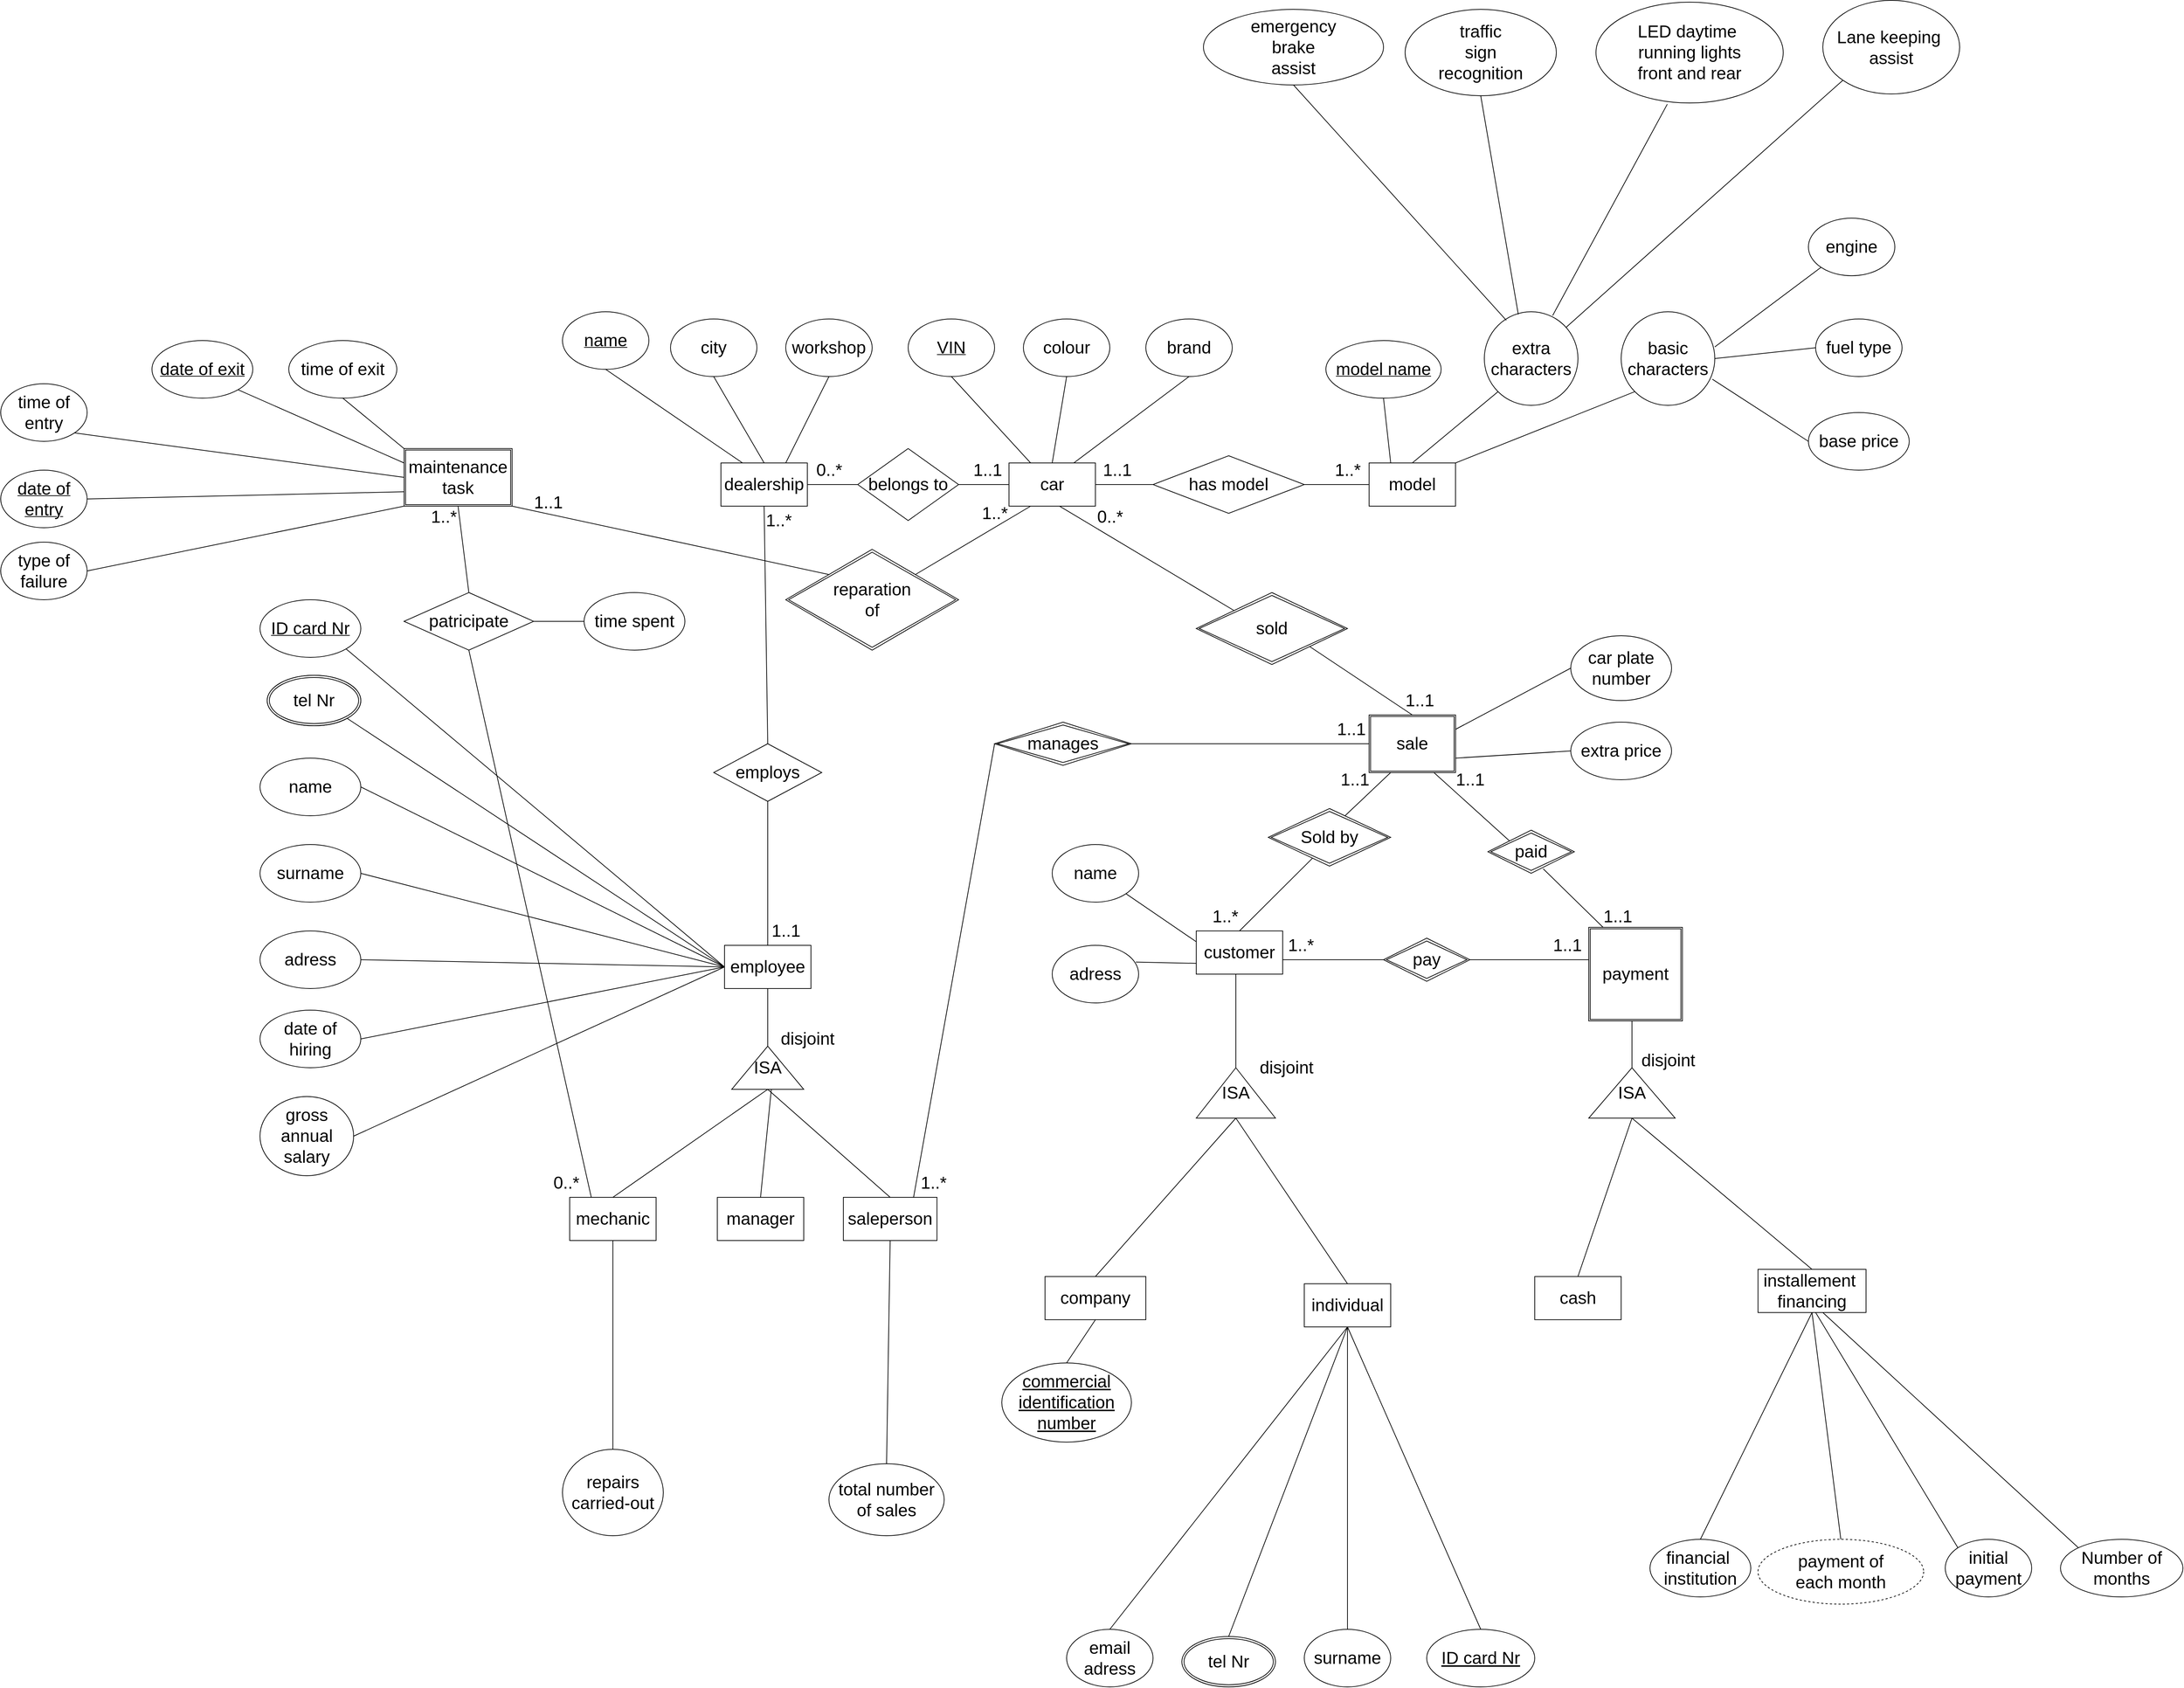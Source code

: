 <mxfile version="14.6.13" type="device"><diagram id="pi9X847f1GSz5aUHbJ4T" name="Page-1"><mxGraphModel dx="3986" dy="2126" grid="1" gridSize="10" guides="1" tooltips="1" connect="1" arrows="1" fold="1" page="1" pageScale="1" pageWidth="1920" pageHeight="1200" math="0" shadow="0"><root><mxCell id="0"/><mxCell id="1" parent="0"/><mxCell id="dZOO3SK9-9zFLUvMjxZ7-2" value="&lt;font style=&quot;font-size: 24px&quot;&gt;company&lt;/font&gt;" style="rounded=0;whiteSpace=wrap;html=1;" parent="1" vertex="1"><mxGeometry x="1050" y="1370" width="140" height="60" as="geometry"/></mxCell><mxCell id="dZOO3SK9-9zFLUvMjxZ7-4" value="&lt;font style=&quot;font-size: 24px&quot;&gt;customer&lt;/font&gt;" style="rounded=0;whiteSpace=wrap;html=1;" parent="1" vertex="1"><mxGeometry x="1260" y="890" width="120" height="60" as="geometry"/></mxCell><mxCell id="dZOO3SK9-9zFLUvMjxZ7-5" value="&lt;font style=&quot;font-size: 24px&quot;&gt;model&lt;/font&gt;" style="rounded=0;whiteSpace=wrap;html=1;" parent="1" vertex="1"><mxGeometry x="1500" y="240" width="120" height="60" as="geometry"/></mxCell><mxCell id="dZOO3SK9-9zFLUvMjxZ7-6" value="&lt;font style=&quot;font-size: 24px&quot;&gt;car&lt;/font&gt;" style="rounded=0;whiteSpace=wrap;html=1;" parent="1" vertex="1"><mxGeometry x="1000" y="240" width="120" height="60" as="geometry"/></mxCell><mxCell id="dZOO3SK9-9zFLUvMjxZ7-7" value="&lt;font style=&quot;font-size: 24px&quot;&gt;dealership&lt;br&gt;&lt;/font&gt;" style="rounded=0;whiteSpace=wrap;html=1;" parent="1" vertex="1"><mxGeometry x="600" y="240" width="120" height="60" as="geometry"/></mxCell><mxCell id="dZOO3SK9-9zFLUvMjxZ7-9" value="&lt;font style=&quot;font-size: 24px&quot;&gt;sale&lt;/font&gt;" style="shape=ext;double=1;rounded=0;whiteSpace=wrap;html=1;" parent="1" vertex="1"><mxGeometry x="1500" y="590" width="120" height="80" as="geometry"/></mxCell><mxCell id="dZOO3SK9-9zFLUvMjxZ7-11" value="employee" style="rounded=0;whiteSpace=wrap;html=1;fontSize=24;" parent="1" vertex="1"><mxGeometry x="605" y="910" width="120" height="60" as="geometry"/></mxCell><mxCell id="dZOO3SK9-9zFLUvMjxZ7-12" value="&lt;font style=&quot;font-size: 24px&quot;&gt;installement&amp;nbsp;&lt;br&gt;financing&lt;/font&gt;" style="rounded=0;whiteSpace=wrap;html=1;" parent="1" vertex="1"><mxGeometry x="2040" y="1360" width="150" height="60" as="geometry"/></mxCell><mxCell id="dZOO3SK9-9zFLUvMjxZ7-13" value="&lt;font style=&quot;font-size: 24px&quot;&gt;cash&lt;/font&gt;" style="rounded=0;whiteSpace=wrap;html=1;" parent="1" vertex="1"><mxGeometry x="1730" y="1370" width="120" height="60" as="geometry"/></mxCell><mxCell id="dZOO3SK9-9zFLUvMjxZ7-14" value="&lt;font style=&quot;font-size: 24px&quot;&gt;individual&lt;/font&gt;" style="rounded=0;whiteSpace=wrap;html=1;" parent="1" vertex="1"><mxGeometry x="1410" y="1380" width="120" height="60" as="geometry"/></mxCell><mxCell id="dZOO3SK9-9zFLUvMjxZ7-16" value="&lt;font style=&quot;font-size: 24px&quot;&gt;saleperson&lt;/font&gt;" style="rounded=0;whiteSpace=wrap;html=1;" parent="1" vertex="1"><mxGeometry x="770" y="1260" width="130" height="60" as="geometry"/></mxCell><mxCell id="dZOO3SK9-9zFLUvMjxZ7-17" value="&lt;font style=&quot;font-size: 24px&quot;&gt;manager&lt;/font&gt;" style="rounded=0;whiteSpace=wrap;html=1;" parent="1" vertex="1"><mxGeometry x="595" y="1260" width="120" height="60" as="geometry"/></mxCell><mxCell id="dZOO3SK9-9zFLUvMjxZ7-18" value="&lt;font style=&quot;font-size: 24px&quot;&gt;mechanic&lt;/font&gt;" style="rounded=0;whiteSpace=wrap;html=1;" parent="1" vertex="1"><mxGeometry x="390" y="1260" width="120" height="60" as="geometry"/></mxCell><mxCell id="dZOO3SK9-9zFLUvMjxZ7-20" value="&lt;font style=&quot;font-size: 24px&quot;&gt;has model&lt;/font&gt;" style="rhombus;whiteSpace=wrap;html=1;" parent="1" vertex="1"><mxGeometry x="1200" y="230" width="210" height="80" as="geometry"/></mxCell><mxCell id="dZOO3SK9-9zFLUvMjxZ7-21" value="&lt;font style=&quot;font-size: 24px&quot;&gt;employs&lt;/font&gt;" style="rhombus;whiteSpace=wrap;html=1;" parent="1" vertex="1"><mxGeometry x="590" y="630" width="150" height="80" as="geometry"/></mxCell><mxCell id="dZOO3SK9-9zFLUvMjxZ7-25" value="&lt;font style=&quot;font-size: 24px&quot;&gt;belongs to&lt;/font&gt;" style="rhombus;whiteSpace=wrap;html=1;" parent="1" vertex="1"><mxGeometry x="790" y="220" width="140" height="100" as="geometry"/></mxCell><mxCell id="dZOO3SK9-9zFLUvMjxZ7-31" value="&lt;font style=&quot;font-size: 24px&quot;&gt;patricipate&lt;/font&gt;" style="rhombus;whiteSpace=wrap;html=1;" parent="1" vertex="1"><mxGeometry x="160" y="420" width="180" height="80" as="geometry"/></mxCell><mxCell id="dZOO3SK9-9zFLUvMjxZ7-32" value="&lt;font style=&quot;font-size: 24px&quot;&gt;ISA&lt;/font&gt;" style="triangle;whiteSpace=wrap;html=1;direction=north;" parent="1" vertex="1"><mxGeometry x="615" y="1050" width="100" height="60" as="geometry"/></mxCell><mxCell id="dZOO3SK9-9zFLUvMjxZ7-37" value="&lt;font style=&quot;font-size: 24px&quot;&gt;ISA&lt;/font&gt;" style="triangle;whiteSpace=wrap;html=1;direction=north;" parent="1" vertex="1"><mxGeometry x="1805" y="1080" width="120" height="70" as="geometry"/></mxCell><mxCell id="dZOO3SK9-9zFLUvMjxZ7-38" value="&lt;font style=&quot;font-size: 24px&quot;&gt;ISA&lt;/font&gt;" style="triangle;whiteSpace=wrap;html=1;direction=north;" parent="1" vertex="1"><mxGeometry x="1260" y="1080" width="110" height="70" as="geometry"/></mxCell><mxCell id="dZOO3SK9-9zFLUvMjxZ7-42" value="&lt;font style=&quot;font-size: 24px&quot;&gt;gross annual salary&lt;/font&gt;" style="ellipse;whiteSpace=wrap;html=1;" parent="1" vertex="1"><mxGeometry x="-40" y="1120" width="130" height="110" as="geometry"/></mxCell><mxCell id="dZOO3SK9-9zFLUvMjxZ7-43" value="&lt;font style=&quot;font-size: 24px&quot;&gt;date of hiring&lt;/font&gt;" style="ellipse;whiteSpace=wrap;html=1;" parent="1" vertex="1"><mxGeometry x="-40" y="1000" width="140" height="80" as="geometry"/></mxCell><mxCell id="dZOO3SK9-9zFLUvMjxZ7-44" value="&lt;font style=&quot;font-size: 24px&quot;&gt;adress&lt;/font&gt;" style="ellipse;whiteSpace=wrap;html=1;" parent="1" vertex="1"><mxGeometry x="-40" y="890" width="140" height="80" as="geometry"/></mxCell><mxCell id="dZOO3SK9-9zFLUvMjxZ7-45" value="&lt;font style=&quot;font-size: 24px&quot;&gt;surname&lt;/font&gt;" style="ellipse;whiteSpace=wrap;html=1;" parent="1" vertex="1"><mxGeometry x="-40" y="770" width="140" height="80" as="geometry"/></mxCell><mxCell id="dZOO3SK9-9zFLUvMjxZ7-46" value="&lt;font style=&quot;font-size: 24px&quot;&gt;name&lt;/font&gt;" style="ellipse;whiteSpace=wrap;html=1;" parent="1" vertex="1"><mxGeometry x="-40" y="650" width="140" height="80" as="geometry"/></mxCell><mxCell id="dZOO3SK9-9zFLUvMjxZ7-47" value="&lt;font style=&quot;font-size: 24px&quot;&gt;time of exit&lt;/font&gt;" style="ellipse;whiteSpace=wrap;html=1;" parent="1" vertex="1"><mxGeometry y="70" width="150" height="80" as="geometry"/></mxCell><mxCell id="dZOO3SK9-9zFLUvMjxZ7-48" value="&lt;u&gt;&lt;font style=&quot;font-size: 24px&quot;&gt;date of exit&lt;/font&gt;&lt;/u&gt;" style="ellipse;whiteSpace=wrap;html=1;" parent="1" vertex="1"><mxGeometry x="-190" y="70" width="140" height="80" as="geometry"/></mxCell><mxCell id="dZOO3SK9-9zFLUvMjxZ7-49" value="&lt;font style=&quot;font-size: 24px&quot;&gt;time of entry&lt;/font&gt;" style="ellipse;whiteSpace=wrap;html=1;" parent="1" vertex="1"><mxGeometry x="-400" y="130" width="120" height="80" as="geometry"/></mxCell><mxCell id="dZOO3SK9-9zFLUvMjxZ7-50" value="&lt;u&gt;&lt;font style=&quot;font-size: 24px&quot;&gt;date of entry&lt;/font&gt;&lt;/u&gt;" style="ellipse;whiteSpace=wrap;html=1;" parent="1" vertex="1"><mxGeometry x="-400" y="250" width="120" height="80" as="geometry"/></mxCell><mxCell id="dZOO3SK9-9zFLUvMjxZ7-51" value="&lt;font style=&quot;font-size: 24px&quot;&gt;type of failure&lt;/font&gt;" style="ellipse;whiteSpace=wrap;html=1;" parent="1" vertex="1"><mxGeometry x="-400" y="350" width="120" height="80" as="geometry"/></mxCell><mxCell id="dZOO3SK9-9zFLUvMjxZ7-53" value="&lt;u&gt;&lt;font style=&quot;font-size: 24px&quot;&gt;ID card Nr&lt;/font&gt;&lt;/u&gt;" style="ellipse;whiteSpace=wrap;html=1;" parent="1" vertex="1"><mxGeometry x="-40" y="430" width="140" height="80" as="geometry"/></mxCell><mxCell id="dZOO3SK9-9zFLUvMjxZ7-54" value="&lt;font style=&quot;font-size: 24px&quot;&gt;repairs &lt;br&gt;carried-out&lt;/font&gt;" style="ellipse;whiteSpace=wrap;html=1;" parent="1" vertex="1"><mxGeometry x="380" y="1610" width="140" height="120" as="geometry"/></mxCell><mxCell id="dZOO3SK9-9zFLUvMjxZ7-55" value="&lt;font style=&quot;font-size: 24px&quot;&gt;total number&lt;br&gt;of sales&lt;/font&gt;" style="ellipse;whiteSpace=wrap;html=1;" parent="1" vertex="1"><mxGeometry x="750" y="1630" width="160" height="100" as="geometry"/></mxCell><mxCell id="dZOO3SK9-9zFLUvMjxZ7-56" value="&lt;font style=&quot;font-size: 24px&quot;&gt;surname&lt;/font&gt;" style="ellipse;whiteSpace=wrap;html=1;" parent="1" vertex="1"><mxGeometry x="1410" y="1860" width="120" height="80" as="geometry"/></mxCell><mxCell id="dZOO3SK9-9zFLUvMjxZ7-58" value="&lt;font style=&quot;font-size: 24px&quot;&gt;&lt;u&gt;commercial&lt;br&gt;identification&lt;br&gt;number&lt;/u&gt;&lt;/font&gt;" style="ellipse;whiteSpace=wrap;html=1;" parent="1" vertex="1"><mxGeometry x="990" y="1490" width="180" height="110" as="geometry"/></mxCell><mxCell id="dZOO3SK9-9zFLUvMjxZ7-59" value="&lt;font style=&quot;font-size: 24px&quot;&gt;adress&lt;/font&gt;" style="ellipse;whiteSpace=wrap;html=1;" parent="1" vertex="1"><mxGeometry x="1060" y="910" width="120" height="80" as="geometry"/></mxCell><mxCell id="dZOO3SK9-9zFLUvMjxZ7-60" value="&lt;font style=&quot;font-size: 24px&quot;&gt;name&lt;/font&gt;" style="ellipse;whiteSpace=wrap;html=1;" parent="1" vertex="1"><mxGeometry x="1060" y="770" width="120" height="80" as="geometry"/></mxCell><mxCell id="dZOO3SK9-9zFLUvMjxZ7-61" value="&lt;font style=&quot;font-size: 24px&quot;&gt;financial&amp;nbsp;&lt;br&gt;institution&lt;/font&gt;" style="ellipse;whiteSpace=wrap;html=1;" parent="1" vertex="1"><mxGeometry x="1890" y="1735" width="140" height="80" as="geometry"/></mxCell><mxCell id="dZOO3SK9-9zFLUvMjxZ7-62" value="&lt;font style=&quot;font-size: 24px&quot;&gt;email adress&lt;/font&gt;" style="ellipse;whiteSpace=wrap;html=1;" parent="1" vertex="1"><mxGeometry x="1080" y="1860" width="120" height="80" as="geometry"/></mxCell><mxCell id="dZOO3SK9-9zFLUvMjxZ7-63" value="&lt;font style=&quot;font-size: 24px&quot;&gt;&lt;u&gt;ID card Nr&lt;/u&gt;&lt;/font&gt;" style="ellipse;whiteSpace=wrap;html=1;" parent="1" vertex="1"><mxGeometry x="1580" y="1860" width="150" height="80" as="geometry"/></mxCell><mxCell id="dZOO3SK9-9zFLUvMjxZ7-65" value="&lt;font style=&quot;font-size: 24px&quot;&gt;extra price&lt;/font&gt;" style="ellipse;whiteSpace=wrap;html=1;" parent="1" vertex="1"><mxGeometry x="1780" y="600" width="140" height="80" as="geometry"/></mxCell><mxCell id="dZOO3SK9-9zFLUvMjxZ7-66" value="&lt;font style=&quot;font-size: 24px&quot;&gt;Number of months&lt;/font&gt;" style="ellipse;whiteSpace=wrap;html=1;" parent="1" vertex="1"><mxGeometry x="2460" y="1735" width="170" height="80" as="geometry"/></mxCell><mxCell id="dZOO3SK9-9zFLUvMjxZ7-67" value="&lt;font style=&quot;font-size: 24px&quot;&gt;initial payment&lt;/font&gt;" style="ellipse;whiteSpace=wrap;html=1;" parent="1" vertex="1"><mxGeometry x="2300" y="1735" width="120" height="80" as="geometry"/></mxCell><mxCell id="dZOO3SK9-9zFLUvMjxZ7-69" value="&lt;font style=&quot;font-size: 24px&quot;&gt;car plate&lt;br&gt;number&lt;/font&gt;" style="ellipse;whiteSpace=wrap;html=1;" parent="1" vertex="1"><mxGeometry x="1780" y="480" width="140" height="90" as="geometry"/></mxCell><mxCell id="dZOO3SK9-9zFLUvMjxZ7-70" value="&lt;font style=&quot;font-size: 24px&quot;&gt;basic characters&lt;/font&gt;" style="ellipse;whiteSpace=wrap;html=1;" parent="1" vertex="1"><mxGeometry x="1850" y="30" width="130" height="130" as="geometry"/></mxCell><mxCell id="dZOO3SK9-9zFLUvMjxZ7-71" value="&lt;font style=&quot;font-size: 24px&quot;&gt;extra characters&lt;/font&gt;" style="ellipse;whiteSpace=wrap;html=1;" parent="1" vertex="1"><mxGeometry x="1660" y="30" width="130" height="130" as="geometry"/></mxCell><mxCell id="dZOO3SK9-9zFLUvMjxZ7-72" value="&lt;u&gt;&lt;font style=&quot;font-size: 24px&quot;&gt;model name&lt;/font&gt;&lt;/u&gt;" style="ellipse;whiteSpace=wrap;html=1;" parent="1" vertex="1"><mxGeometry x="1440" y="70" width="160" height="80" as="geometry"/></mxCell><mxCell id="dZOO3SK9-9zFLUvMjxZ7-74" value="&lt;u&gt;&lt;font style=&quot;font-size: 24px&quot;&gt;name&lt;/font&gt;&lt;/u&gt;" style="ellipse;whiteSpace=wrap;html=1;" parent="1" vertex="1"><mxGeometry x="380" y="30" width="120" height="80" as="geometry"/></mxCell><mxCell id="dZOO3SK9-9zFLUvMjxZ7-75" value="&lt;font style=&quot;font-size: 24px&quot;&gt;brand&lt;/font&gt;" style="ellipse;whiteSpace=wrap;html=1;" parent="1" vertex="1"><mxGeometry x="1190" y="40" width="120" height="80" as="geometry"/></mxCell><mxCell id="dZOO3SK9-9zFLUvMjxZ7-76" value="&lt;font style=&quot;font-size: 24px&quot;&gt;colour&lt;/font&gt;" style="ellipse;whiteSpace=wrap;html=1;" parent="1" vertex="1"><mxGeometry x="1020" y="40" width="120" height="80" as="geometry"/></mxCell><mxCell id="dZOO3SK9-9zFLUvMjxZ7-77" value="&lt;u&gt;&lt;font style=&quot;font-size: 24px&quot;&gt;VIN&lt;/font&gt;&lt;/u&gt;" style="ellipse;whiteSpace=wrap;html=1;" parent="1" vertex="1"><mxGeometry x="860" y="40" width="120" height="80" as="geometry"/></mxCell><mxCell id="dZOO3SK9-9zFLUvMjxZ7-78" value="&lt;font style=&quot;font-size: 24px&quot;&gt;workshop&lt;/font&gt;" style="ellipse;whiteSpace=wrap;html=1;" parent="1" vertex="1"><mxGeometry x="690" y="40" width="120" height="80" as="geometry"/></mxCell><mxCell id="dZOO3SK9-9zFLUvMjxZ7-79" value="&lt;font style=&quot;font-size: 24px&quot;&gt;city&lt;/font&gt;" style="ellipse;whiteSpace=wrap;html=1;" parent="1" vertex="1"><mxGeometry x="530" y="40" width="120" height="80" as="geometry"/></mxCell><mxCell id="dZOO3SK9-9zFLUvMjxZ7-83" value="" style="endArrow=none;html=1;entryX=0;entryY=0.75;entryDx=0;entryDy=0;" parent="1" target="qudugluVdO2iUqKV0FKS-13" edge="1"><mxGeometry width="50" height="50" relative="1" as="geometry"><mxPoint x="-280" y="290" as="sourcePoint"/><mxPoint x="160" y="285" as="targetPoint"/></mxGeometry></mxCell><mxCell id="dZOO3SK9-9zFLUvMjxZ7-85" value="" style="endArrow=none;html=1;exitX=1;exitY=1;exitDx=0;exitDy=0;entryX=0;entryY=0.5;entryDx=0;entryDy=0;" parent="1" source="dZOO3SK9-9zFLUvMjxZ7-49" target="qudugluVdO2iUqKV0FKS-13" edge="1"><mxGeometry width="50" height="50" relative="1" as="geometry"><mxPoint x="-10" y="260" as="sourcePoint"/><mxPoint x="160" y="270" as="targetPoint"/></mxGeometry></mxCell><mxCell id="dZOO3SK9-9zFLUvMjxZ7-95" value="" style="endArrow=none;html=1;exitX=1;exitY=0.5;exitDx=0;exitDy=0;entryX=0;entryY=0.5;entryDx=0;entryDy=0;" parent="1" source="dZOO3SK9-9zFLUvMjxZ7-42" target="dZOO3SK9-9zFLUvMjxZ7-11" edge="1"><mxGeometry width="50" height="50" relative="1" as="geometry"><mxPoint x="560" y="970" as="sourcePoint"/><mxPoint x="610" y="920" as="targetPoint"/></mxGeometry></mxCell><mxCell id="dZOO3SK9-9zFLUvMjxZ7-96" value="" style="endArrow=none;html=1;exitX=1;exitY=0.5;exitDx=0;exitDy=0;entryX=0;entryY=0.5;entryDx=0;entryDy=0;" parent="1" source="dZOO3SK9-9zFLUvMjxZ7-43" target="dZOO3SK9-9zFLUvMjxZ7-11" edge="1"><mxGeometry width="50" height="50" relative="1" as="geometry"><mxPoint x="560" y="970" as="sourcePoint"/><mxPoint x="610" y="920" as="targetPoint"/></mxGeometry></mxCell><mxCell id="dZOO3SK9-9zFLUvMjxZ7-97" value="" style="endArrow=none;html=1;exitX=1;exitY=0.5;exitDx=0;exitDy=0;entryX=0;entryY=0.5;entryDx=0;entryDy=0;" parent="1" source="dZOO3SK9-9zFLUvMjxZ7-44" target="dZOO3SK9-9zFLUvMjxZ7-11" edge="1"><mxGeometry width="50" height="50" relative="1" as="geometry"><mxPoint x="550" y="970" as="sourcePoint"/><mxPoint x="600" y="920" as="targetPoint"/></mxGeometry></mxCell><mxCell id="dZOO3SK9-9zFLUvMjxZ7-98" value="" style="endArrow=none;html=1;exitX=1;exitY=0.5;exitDx=0;exitDy=0;entryX=0;entryY=0.5;entryDx=0;entryDy=0;" parent="1" source="dZOO3SK9-9zFLUvMjxZ7-45" target="dZOO3SK9-9zFLUvMjxZ7-11" edge="1"><mxGeometry width="50" height="50" relative="1" as="geometry"><mxPoint x="560" y="970" as="sourcePoint"/><mxPoint x="610" y="920" as="targetPoint"/></mxGeometry></mxCell><mxCell id="dZOO3SK9-9zFLUvMjxZ7-99" value="" style="endArrow=none;html=1;exitX=1;exitY=0.5;exitDx=0;exitDy=0;entryX=0;entryY=0.5;entryDx=0;entryDy=0;" parent="1" source="dZOO3SK9-9zFLUvMjxZ7-46" target="dZOO3SK9-9zFLUvMjxZ7-11" edge="1"><mxGeometry width="50" height="50" relative="1" as="geometry"><mxPoint x="550" y="970" as="sourcePoint"/><mxPoint x="600" y="920" as="targetPoint"/></mxGeometry></mxCell><mxCell id="dZOO3SK9-9zFLUvMjxZ7-100" value="" style="endArrow=none;html=1;exitX=1;exitY=1;exitDx=0;exitDy=0;entryX=0;entryY=0.5;entryDx=0;entryDy=0;" parent="1" source="qudugluVdO2iUqKV0FKS-15" target="dZOO3SK9-9zFLUvMjxZ7-11" edge="1"><mxGeometry width="50" height="50" relative="1" as="geometry"><mxPoint x="100" y="580" as="sourcePoint"/><mxPoint x="610" y="920" as="targetPoint"/></mxGeometry></mxCell><mxCell id="dZOO3SK9-9zFLUvMjxZ7-101" value="" style="endArrow=none;html=1;entryX=0;entryY=0.5;entryDx=0;entryDy=0;exitX=1;exitY=1;exitDx=0;exitDy=0;" parent="1" source="dZOO3SK9-9zFLUvMjxZ7-53" target="dZOO3SK9-9zFLUvMjxZ7-11" edge="1"><mxGeometry width="50" height="50" relative="1" as="geometry"><mxPoint x="730" y="1420" as="sourcePoint"/><mxPoint x="780" y="1370" as="targetPoint"/></mxGeometry></mxCell><mxCell id="dZOO3SK9-9zFLUvMjxZ7-102" value="" style="endArrow=none;html=1;entryX=0;entryY=0.5;entryDx=0;entryDy=0;exitX=0.5;exitY=0;exitDx=0;exitDy=0;" parent="1" source="dZOO3SK9-9zFLUvMjxZ7-2" target="dZOO3SK9-9zFLUvMjxZ7-38" edge="1"><mxGeometry width="50" height="50" relative="1" as="geometry"><mxPoint x="730" y="1020" as="sourcePoint"/><mxPoint x="780" y="970" as="targetPoint"/></mxGeometry></mxCell><mxCell id="dZOO3SK9-9zFLUvMjxZ7-103" value="" style="endArrow=none;html=1;exitX=1;exitY=0.5;exitDx=0;exitDy=0;" parent="1" source="dZOO3SK9-9zFLUvMjxZ7-38" edge="1"><mxGeometry width="50" height="50" relative="1" as="geometry"><mxPoint x="730" y="1020" as="sourcePoint"/><mxPoint x="1315" y="950" as="targetPoint"/></mxGeometry></mxCell><mxCell id="dZOO3SK9-9zFLUvMjxZ7-104" value="" style="endArrow=none;html=1;entryX=1;entryY=1;entryDx=0;entryDy=0;exitX=0;exitY=0.25;exitDx=0;exitDy=0;" parent="1" source="dZOO3SK9-9zFLUvMjxZ7-4" target="dZOO3SK9-9zFLUvMjxZ7-60" edge="1"><mxGeometry width="50" height="50" relative="1" as="geometry"><mxPoint x="730" y="1020" as="sourcePoint"/><mxPoint x="780" y="970" as="targetPoint"/></mxGeometry></mxCell><mxCell id="dZOO3SK9-9zFLUvMjxZ7-105" value="" style="endArrow=none;html=1;entryX=0;entryY=0.75;entryDx=0;entryDy=0;exitX=0.967;exitY=0.291;exitDx=0;exitDy=0;exitPerimeter=0;" parent="1" source="dZOO3SK9-9zFLUvMjxZ7-59" target="dZOO3SK9-9zFLUvMjxZ7-4" edge="1"><mxGeometry width="50" height="50" relative="1" as="geometry"><mxPoint x="730" y="1020" as="sourcePoint"/><mxPoint x="780" y="970" as="targetPoint"/></mxGeometry></mxCell><mxCell id="dZOO3SK9-9zFLUvMjxZ7-106" value="" style="endArrow=none;html=1;entryX=0;entryY=0.5;entryDx=0;entryDy=0;" parent="1" target="qudugluVdO2iUqKV0FKS-6" edge="1"><mxGeometry width="50" height="50" relative="1" as="geometry"><mxPoint x="1380" y="930" as="sourcePoint"/><mxPoint x="1550" y="930" as="targetPoint"/></mxGeometry></mxCell><mxCell id="dZOO3SK9-9zFLUvMjxZ7-107" value="" style="endArrow=none;html=1;exitX=1;exitY=0.5;exitDx=0;exitDy=0;" parent="1" source="qudugluVdO2iUqKV0FKS-6" edge="1"><mxGeometry width="50" height="50" relative="1" as="geometry"><mxPoint x="1630" y="930" as="sourcePoint"/><mxPoint x="1810" y="930" as="targetPoint"/></mxGeometry></mxCell><mxCell id="dZOO3SK9-9zFLUvMjxZ7-108" value="" style="endArrow=none;html=1;entryX=0;entryY=0.5;entryDx=0;entryDy=0;exitX=0.5;exitY=0;exitDx=0;exitDy=0;" parent="1" source="dZOO3SK9-9zFLUvMjxZ7-18" target="dZOO3SK9-9zFLUvMjxZ7-32" edge="1"><mxGeometry width="50" height="50" relative="1" as="geometry"><mxPoint x="460" y="1260" as="sourcePoint"/><mxPoint x="780" y="970" as="targetPoint"/></mxGeometry></mxCell><mxCell id="dZOO3SK9-9zFLUvMjxZ7-109" value="" style="endArrow=none;html=1;exitX=0;exitY=0.5;exitDx=0;exitDy=0;entryX=0.5;entryY=0;entryDx=0;entryDy=0;" parent="1" source="dZOO3SK9-9zFLUvMjxZ7-32" target="dZOO3SK9-9zFLUvMjxZ7-16" edge="1"><mxGeometry width="50" height="50" relative="1" as="geometry"><mxPoint x="730" y="1020" as="sourcePoint"/><mxPoint x="820" y="1250" as="targetPoint"/></mxGeometry></mxCell><mxCell id="dZOO3SK9-9zFLUvMjxZ7-110" value="" style="endArrow=none;html=1;exitX=0.5;exitY=0;exitDx=0;exitDy=0;" parent="1" source="dZOO3SK9-9zFLUvMjxZ7-17" edge="1"><mxGeometry width="50" height="50" relative="1" as="geometry"><mxPoint x="730" y="1020" as="sourcePoint"/><mxPoint x="670" y="1110" as="targetPoint"/></mxGeometry></mxCell><mxCell id="dZOO3SK9-9zFLUvMjxZ7-112" value="" style="endArrow=none;html=1;exitX=1;exitY=0.5;exitDx=0;exitDy=0;exitPerimeter=0;entryX=0.5;entryY=1;entryDx=0;entryDy=0;" parent="1" source="dZOO3SK9-9zFLUvMjxZ7-32" target="dZOO3SK9-9zFLUvMjxZ7-11" edge="1"><mxGeometry width="50" height="50" relative="1" as="geometry"><mxPoint x="680" y="1040" as="sourcePoint"/><mxPoint x="680" y="950" as="targetPoint"/></mxGeometry></mxCell><mxCell id="dZOO3SK9-9zFLUvMjxZ7-113" value="" style="endArrow=none;html=1;entryX=0.5;entryY=1;entryDx=0;entryDy=0;exitX=0.5;exitY=0;exitDx=0;exitDy=0;" parent="1" source="dZOO3SK9-9zFLUvMjxZ7-11" target="dZOO3SK9-9zFLUvMjxZ7-21" edge="1"><mxGeometry width="50" height="50" relative="1" as="geometry"><mxPoint x="660" y="880" as="sourcePoint"/><mxPoint x="780" y="970" as="targetPoint"/></mxGeometry></mxCell><mxCell id="dZOO3SK9-9zFLUvMjxZ7-114" value="" style="endArrow=none;html=1;entryX=0.5;entryY=1;entryDx=0;entryDy=0;exitX=0.5;exitY=0;exitDx=0;exitDy=0;" parent="1" source="dZOO3SK9-9zFLUvMjxZ7-21" target="dZOO3SK9-9zFLUvMjxZ7-7" edge="1"><mxGeometry width="50" height="50" relative="1" as="geometry"><mxPoint x="670" y="700" as="sourcePoint"/><mxPoint x="780" y="970" as="targetPoint"/></mxGeometry></mxCell><mxCell id="dZOO3SK9-9zFLUvMjxZ7-115" value="" style="endArrow=none;html=1;entryX=0.5;entryY=1;entryDx=0;entryDy=0;exitX=0;exitY=0;exitDx=0;exitDy=0;" parent="1" source="qudugluVdO2iUqKV0FKS-13" target="dZOO3SK9-9zFLUvMjxZ7-47" edge="1"><mxGeometry width="50" height="50" relative="1" as="geometry"><mxPoint x="160" y="240" as="sourcePoint"/><mxPoint x="100" y="590" as="targetPoint"/></mxGeometry></mxCell><mxCell id="dZOO3SK9-9zFLUvMjxZ7-116" value="" style="endArrow=none;html=1;entryX=1;entryY=1;entryDx=0;entryDy=0;exitX=0;exitY=0.25;exitDx=0;exitDy=0;" parent="1" source="qudugluVdO2iUqKV0FKS-13" target="dZOO3SK9-9zFLUvMjxZ7-48" edge="1"><mxGeometry width="50" height="50" relative="1" as="geometry"><mxPoint x="160" y="255" as="sourcePoint"/><mxPoint x="100" y="590" as="targetPoint"/></mxGeometry></mxCell><mxCell id="dZOO3SK9-9zFLUvMjxZ7-117" value="" style="endArrow=none;html=1;exitX=1;exitY=0.5;exitDx=0;exitDy=0;entryX=0;entryY=1;entryDx=0;entryDy=0;" parent="1" source="dZOO3SK9-9zFLUvMjxZ7-51" edge="1" target="qudugluVdO2iUqKV0FKS-13"><mxGeometry width="50" height="50" relative="1" as="geometry"><mxPoint x="50" y="640" as="sourcePoint"/><mxPoint x="160" y="300" as="targetPoint"/></mxGeometry></mxCell><mxCell id="dZOO3SK9-9zFLUvMjxZ7-118" value="" style="endArrow=none;html=1;entryX=1;entryY=1;entryDx=0;entryDy=0;exitX=0.5;exitY=0;exitDx=0;exitDy=0;" parent="1" source="dZOO3SK9-9zFLUvMjxZ7-9" target="qudugluVdO2iUqKV0FKS-5" edge="1"><mxGeometry width="50" height="50" relative="1" as="geometry"><mxPoint x="600" y="440" as="sourcePoint"/><mxPoint x="1340" y="470" as="targetPoint"/></mxGeometry></mxCell><mxCell id="dZOO3SK9-9zFLUvMjxZ7-119" value="" style="endArrow=none;html=1;entryX=0.582;entryY=0.997;entryDx=0;entryDy=0;entryPerimeter=0;exitX=0;exitY=0;exitDx=0;exitDy=0;" parent="1" source="qudugluVdO2iUqKV0FKS-5" target="dZOO3SK9-9zFLUvMjxZ7-6" edge="1"><mxGeometry width="50" height="50" relative="1" as="geometry"><mxPoint x="1295.005" y="434.995" as="sourcePoint"/><mxPoint x="650" y="390" as="targetPoint"/></mxGeometry></mxCell><mxCell id="dZOO3SK9-9zFLUvMjxZ7-120" value="" style="endArrow=none;html=1;exitX=1;exitY=0;exitDx=0;exitDy=0;entryX=0;entryY=1;entryDx=0;entryDy=0;" parent="1" source="dZOO3SK9-9zFLUvMjxZ7-5" target="dZOO3SK9-9zFLUvMjxZ7-70" edge="1"><mxGeometry width="50" height="50" relative="1" as="geometry"><mxPoint x="600" y="440" as="sourcePoint"/><mxPoint x="1890" y="140" as="targetPoint"/></mxGeometry></mxCell><mxCell id="dZOO3SK9-9zFLUvMjxZ7-121" value="" style="endArrow=none;html=1;entryX=0;entryY=1;entryDx=0;entryDy=0;exitX=0.5;exitY=0;exitDx=0;exitDy=0;" parent="1" source="dZOO3SK9-9zFLUvMjxZ7-5" target="dZOO3SK9-9zFLUvMjxZ7-71" edge="1"><mxGeometry width="50" height="50" relative="1" as="geometry"><mxPoint x="600" y="440" as="sourcePoint"/><mxPoint x="650" y="390" as="targetPoint"/></mxGeometry></mxCell><mxCell id="dZOO3SK9-9zFLUvMjxZ7-122" value="" style="endArrow=none;html=1;entryX=0.5;entryY=1;entryDx=0;entryDy=0;exitX=0.25;exitY=0;exitDx=0;exitDy=0;" parent="1" source="dZOO3SK9-9zFLUvMjxZ7-5" target="dZOO3SK9-9zFLUvMjxZ7-72" edge="1"><mxGeometry width="50" height="50" relative="1" as="geometry"><mxPoint x="600" y="440" as="sourcePoint"/><mxPoint x="650" y="390" as="targetPoint"/></mxGeometry></mxCell><mxCell id="dZOO3SK9-9zFLUvMjxZ7-123" value="" style="endArrow=none;html=1;entryX=0.5;entryY=1;entryDx=0;entryDy=0;exitX=0.75;exitY=0;exitDx=0;exitDy=0;" parent="1" source="dZOO3SK9-9zFLUvMjxZ7-6" target="dZOO3SK9-9zFLUvMjxZ7-75" edge="1"><mxGeometry width="50" height="50" relative="1" as="geometry"><mxPoint x="600" y="440" as="sourcePoint"/><mxPoint x="650" y="390" as="targetPoint"/></mxGeometry></mxCell><mxCell id="dZOO3SK9-9zFLUvMjxZ7-124" value="" style="endArrow=none;html=1;entryX=0.5;entryY=1;entryDx=0;entryDy=0;exitX=0.5;exitY=0;exitDx=0;exitDy=0;exitPerimeter=0;" parent="1" source="dZOO3SK9-9zFLUvMjxZ7-6" target="dZOO3SK9-9zFLUvMjxZ7-76" edge="1"><mxGeometry width="50" height="50" relative="1" as="geometry"><mxPoint x="1010" y="230" as="sourcePoint"/><mxPoint x="650" y="390" as="targetPoint"/></mxGeometry></mxCell><mxCell id="dZOO3SK9-9zFLUvMjxZ7-125" value="" style="endArrow=none;html=1;entryX=0.5;entryY=1;entryDx=0;entryDy=0;exitX=0.25;exitY=0;exitDx=0;exitDy=0;" parent="1" source="dZOO3SK9-9zFLUvMjxZ7-6" target="dZOO3SK9-9zFLUvMjxZ7-77" edge="1"><mxGeometry width="50" height="50" relative="1" as="geometry"><mxPoint x="600" y="440" as="sourcePoint"/><mxPoint x="650" y="390" as="targetPoint"/></mxGeometry></mxCell><mxCell id="dZOO3SK9-9zFLUvMjxZ7-126" value="" style="endArrow=none;html=1;entryX=0.5;entryY=1;entryDx=0;entryDy=0;exitX=0.75;exitY=0;exitDx=0;exitDy=0;" parent="1" source="dZOO3SK9-9zFLUvMjxZ7-7" target="dZOO3SK9-9zFLUvMjxZ7-78" edge="1"><mxGeometry width="50" height="50" relative="1" as="geometry"><mxPoint x="600" y="440" as="sourcePoint"/><mxPoint x="650" y="390" as="targetPoint"/></mxGeometry></mxCell><mxCell id="dZOO3SK9-9zFLUvMjxZ7-127" value="" style="endArrow=none;html=1;entryX=0.5;entryY=1;entryDx=0;entryDy=0;exitX=0.5;exitY=0;exitDx=0;exitDy=0;" parent="1" source="dZOO3SK9-9zFLUvMjxZ7-7" target="dZOO3SK9-9zFLUvMjxZ7-79" edge="1"><mxGeometry width="50" height="50" relative="1" as="geometry"><mxPoint x="600" y="440" as="sourcePoint"/><mxPoint x="650" y="390" as="targetPoint"/></mxGeometry></mxCell><mxCell id="dZOO3SK9-9zFLUvMjxZ7-128" value="" style="endArrow=none;html=1;entryX=0.5;entryY=1;entryDx=0;entryDy=0;exitX=0.25;exitY=0;exitDx=0;exitDy=0;" parent="1" source="dZOO3SK9-9zFLUvMjxZ7-7" target="dZOO3SK9-9zFLUvMjxZ7-74" edge="1"><mxGeometry width="50" height="50" relative="1" as="geometry"><mxPoint x="600" y="440" as="sourcePoint"/><mxPoint x="650" y="390" as="targetPoint"/></mxGeometry></mxCell><mxCell id="dZOO3SK9-9zFLUvMjxZ7-129" value="" style="endArrow=none;html=1;entryX=1;entryY=0.5;entryDx=0;entryDy=0;exitX=0;exitY=0.5;exitDx=0;exitDy=0;" parent="1" source="dZOO3SK9-9zFLUvMjxZ7-20" target="dZOO3SK9-9zFLUvMjxZ7-6" edge="1"><mxGeometry width="50" height="50" relative="1" as="geometry"><mxPoint x="570" y="440" as="sourcePoint"/><mxPoint x="620" y="390" as="targetPoint"/></mxGeometry></mxCell><mxCell id="dZOO3SK9-9zFLUvMjxZ7-130" value="" style="endArrow=none;html=1;entryX=1;entryY=0.5;entryDx=0;entryDy=0;exitX=0;exitY=0.5;exitDx=0;exitDy=0;" parent="1" source="dZOO3SK9-9zFLUvMjxZ7-6" target="dZOO3SK9-9zFLUvMjxZ7-25" edge="1"><mxGeometry width="50" height="50" relative="1" as="geometry"><mxPoint x="570" y="440" as="sourcePoint"/><mxPoint x="620" y="390" as="targetPoint"/></mxGeometry></mxCell><mxCell id="dZOO3SK9-9zFLUvMjxZ7-131" value="" style="endArrow=none;html=1;entryX=1;entryY=0.5;entryDx=0;entryDy=0;exitX=0;exitY=0.5;exitDx=0;exitDy=0;" parent="1" source="dZOO3SK9-9zFLUvMjxZ7-25" target="dZOO3SK9-9zFLUvMjxZ7-7" edge="1"><mxGeometry width="50" height="50" relative="1" as="geometry"><mxPoint x="570" y="440" as="sourcePoint"/><mxPoint x="620" y="390" as="targetPoint"/></mxGeometry></mxCell><mxCell id="dZOO3SK9-9zFLUvMjxZ7-134" value="" style="endArrow=none;html=1;entryX=0.36;entryY=0.865;entryDx=0;entryDy=0;exitX=0.5;exitY=0;exitDx=0;exitDy=0;entryPerimeter=0;" parent="1" source="dZOO3SK9-9zFLUvMjxZ7-4" target="qudugluVdO2iUqKV0FKS-4" edge="1"><mxGeometry width="50" height="50" relative="1" as="geometry"><mxPoint x="990" y="440" as="sourcePoint"/><mxPoint x="1420" y="780" as="targetPoint"/></mxGeometry></mxCell><mxCell id="dZOO3SK9-9zFLUvMjxZ7-135" value="" style="endArrow=none;html=1;entryX=0.25;entryY=1;entryDx=0;entryDy=0;exitX=0.621;exitY=0.137;exitDx=0;exitDy=0;exitPerimeter=0;" parent="1" source="qudugluVdO2iUqKV0FKS-4" target="dZOO3SK9-9zFLUvMjxZ7-9" edge="1"><mxGeometry width="50" height="50" relative="1" as="geometry"><mxPoint x="1464.88" y="730.16" as="sourcePoint"/><mxPoint x="1040" y="390" as="targetPoint"/></mxGeometry></mxCell><mxCell id="dZOO3SK9-9zFLUvMjxZ7-136" value="" style="endArrow=none;html=1;entryX=1;entryY=0.5;entryDx=0;entryDy=0;exitX=0;exitY=0.5;exitDx=0;exitDy=0;" parent="1" source="dZOO3SK9-9zFLUvMjxZ7-5" target="dZOO3SK9-9zFLUvMjxZ7-20" edge="1"><mxGeometry width="50" height="50" relative="1" as="geometry"><mxPoint x="990" y="440" as="sourcePoint"/><mxPoint x="1040" y="390" as="targetPoint"/></mxGeometry></mxCell><mxCell id="dZOO3SK9-9zFLUvMjxZ7-137" value="" style="endArrow=none;html=1;entryX=0.5;entryY=0;entryDx=0;entryDy=0;exitX=0.64;exitY=0.896;exitDx=0;exitDy=0;exitPerimeter=0;" parent="1" source="qudugluVdO2iUqKV0FKS-3" edge="1"><mxGeometry width="50" height="50" relative="1" as="geometry"><mxPoint x="1750" y="810" as="sourcePoint"/><mxPoint x="1830" y="890" as="targetPoint"/></mxGeometry></mxCell><mxCell id="dZOO3SK9-9zFLUvMjxZ7-138" value="" style="endArrow=none;html=1;entryX=0;entryY=0;entryDx=0;entryDy=0;exitX=0.75;exitY=1;exitDx=0;exitDy=0;" parent="1" source="dZOO3SK9-9zFLUvMjxZ7-9" target="qudugluVdO2iUqKV0FKS-3" edge="1"><mxGeometry width="50" height="50" relative="1" as="geometry"><mxPoint x="1510" y="640" as="sourcePoint"/><mxPoint x="1710" y="770" as="targetPoint"/></mxGeometry></mxCell><mxCell id="dZOO3SK9-9zFLUvMjxZ7-139" value="" style="endArrow=none;html=1;entryX=0;entryY=0.5;entryDx=0;entryDy=0;exitX=1;exitY=0.75;exitDx=0;exitDy=0;" parent="1" source="dZOO3SK9-9zFLUvMjxZ7-9" target="dZOO3SK9-9zFLUvMjxZ7-65" edge="1"><mxGeometry width="50" height="50" relative="1" as="geometry"><mxPoint x="1510" y="640" as="sourcePoint"/><mxPoint x="1560" y="590" as="targetPoint"/></mxGeometry></mxCell><mxCell id="dZOO3SK9-9zFLUvMjxZ7-140" value="" style="endArrow=none;html=1;entryX=0;entryY=0.5;entryDx=0;entryDy=0;exitX=1;exitY=0.25;exitDx=0;exitDy=0;" parent="1" source="dZOO3SK9-9zFLUvMjxZ7-9" target="dZOO3SK9-9zFLUvMjxZ7-69" edge="1"><mxGeometry width="50" height="50" relative="1" as="geometry"><mxPoint x="1510" y="640" as="sourcePoint"/><mxPoint x="1560" y="590" as="targetPoint"/></mxGeometry></mxCell><mxCell id="dZOO3SK9-9zFLUvMjxZ7-143" value="" style="endArrow=none;html=1;exitX=0.5;exitY=0;exitDx=0;exitDy=0;entryX=0;entryY=0.5;entryDx=0;entryDy=0;" parent="1" source="dZOO3SK9-9zFLUvMjxZ7-12" target="dZOO3SK9-9zFLUvMjxZ7-37" edge="1"><mxGeometry width="50" height="50" relative="1" as="geometry"><mxPoint x="1510" y="1040" as="sourcePoint"/><mxPoint x="1810" y="1120" as="targetPoint"/></mxGeometry></mxCell><mxCell id="dZOO3SK9-9zFLUvMjxZ7-144" value="" style="endArrow=none;html=1;entryX=0;entryY=0.5;entryDx=0;entryDy=0;exitX=0.5;exitY=0;exitDx=0;exitDy=0;" parent="1" source="dZOO3SK9-9zFLUvMjxZ7-13" target="dZOO3SK9-9zFLUvMjxZ7-37" edge="1"><mxGeometry width="50" height="50" relative="1" as="geometry"><mxPoint x="1510" y="1040" as="sourcePoint"/><mxPoint x="1560" y="990" as="targetPoint"/></mxGeometry></mxCell><mxCell id="dZOO3SK9-9zFLUvMjxZ7-145" value="" style="endArrow=none;html=1;exitX=0;exitY=0.5;exitDx=0;exitDy=0;entryX=0.5;entryY=0;entryDx=0;entryDy=0;" parent="1" source="dZOO3SK9-9zFLUvMjxZ7-38" target="dZOO3SK9-9zFLUvMjxZ7-14" edge="1"><mxGeometry width="50" height="50" relative="1" as="geometry"><mxPoint x="1510" y="1040" as="sourcePoint"/><mxPoint x="1560" y="990" as="targetPoint"/></mxGeometry></mxCell><mxCell id="dZOO3SK9-9zFLUvMjxZ7-147" value="" style="endArrow=none;html=1;exitX=0.5;exitY=1;exitDx=0;exitDy=0;entryX=0.5;entryY=0;entryDx=0;entryDy=0;" parent="1" source="dZOO3SK9-9zFLUvMjxZ7-2" target="dZOO3SK9-9zFLUvMjxZ7-58" edge="1"><mxGeometry width="50" height="50" relative="1" as="geometry"><mxPoint x="1510" y="1440" as="sourcePoint"/><mxPoint x="1560" y="1390" as="targetPoint"/></mxGeometry></mxCell><mxCell id="dZOO3SK9-9zFLUvMjxZ7-148" value="" style="endArrow=none;html=1;entryX=0.5;entryY=1;entryDx=0;entryDy=0;exitX=0.5;exitY=0;exitDx=0;exitDy=0;" parent="1" source="dZOO3SK9-9zFLUvMjxZ7-61" target="dZOO3SK9-9zFLUvMjxZ7-12" edge="1"><mxGeometry width="50" height="50" relative="1" as="geometry"><mxPoint x="1510" y="1440" as="sourcePoint"/><mxPoint x="1560" y="1390" as="targetPoint"/></mxGeometry></mxCell><mxCell id="dZOO3SK9-9zFLUvMjxZ7-149" value="" style="endArrow=none;html=1;exitX=0.5;exitY=1;exitDx=0;exitDy=0;entryX=0.5;entryY=0;entryDx=0;entryDy=0;" parent="1" source="dZOO3SK9-9zFLUvMjxZ7-14" target="dZOO3SK9-9zFLUvMjxZ7-63" edge="1"><mxGeometry width="50" height="50" relative="1" as="geometry"><mxPoint x="1510" y="1440" as="sourcePoint"/><mxPoint x="1560" y="1390" as="targetPoint"/></mxGeometry></mxCell><mxCell id="dZOO3SK9-9zFLUvMjxZ7-150" value="" style="endArrow=none;html=1;exitX=0.5;exitY=1;exitDx=0;exitDy=0;entryX=0.5;entryY=0;entryDx=0;entryDy=0;" parent="1" source="dZOO3SK9-9zFLUvMjxZ7-14" target="dZOO3SK9-9zFLUvMjxZ7-56" edge="1"><mxGeometry width="50" height="50" relative="1" as="geometry"><mxPoint x="1510" y="1440" as="sourcePoint"/><mxPoint x="1560" y="1390" as="targetPoint"/></mxGeometry></mxCell><mxCell id="dZOO3SK9-9zFLUvMjxZ7-151" value="" style="endArrow=none;html=1;exitX=0.5;exitY=1;exitDx=0;exitDy=0;entryX=0.5;entryY=0;entryDx=0;entryDy=0;" parent="1" source="dZOO3SK9-9zFLUvMjxZ7-14" target="qudugluVdO2iUqKV0FKS-18" edge="1"><mxGeometry width="50" height="50" relative="1" as="geometry"><mxPoint x="1510" y="1440" as="sourcePoint"/><mxPoint x="1300" y="1860" as="targetPoint"/></mxGeometry></mxCell><mxCell id="dZOO3SK9-9zFLUvMjxZ7-152" value="" style="endArrow=none;html=1;exitX=0.5;exitY=1;exitDx=0;exitDy=0;entryX=0.5;entryY=0;entryDx=0;entryDy=0;" parent="1" source="dZOO3SK9-9zFLUvMjxZ7-14" target="dZOO3SK9-9zFLUvMjxZ7-62" edge="1"><mxGeometry width="50" height="50" relative="1" as="geometry"><mxPoint x="1510" y="1440" as="sourcePoint"/><mxPoint x="1560" y="1390" as="targetPoint"/></mxGeometry></mxCell><mxCell id="dZOO3SK9-9zFLUvMjxZ7-154" value="" style="endArrow=none;html=1;entryX=0;entryY=0;entryDx=0;entryDy=0;exitX=0.6;exitY=1;exitDx=0;exitDy=0;exitPerimeter=0;" parent="1" source="dZOO3SK9-9zFLUvMjxZ7-12" target="dZOO3SK9-9zFLUvMjxZ7-66" edge="1"><mxGeometry width="50" height="50" relative="1" as="geometry"><mxPoint x="1980" y="1440" as="sourcePoint"/><mxPoint x="2030" y="1390" as="targetPoint"/></mxGeometry></mxCell><mxCell id="dZOO3SK9-9zFLUvMjxZ7-155" value="" style="endArrow=none;html=1;entryX=0;entryY=0;entryDx=0;entryDy=0;" parent="1" target="dZOO3SK9-9zFLUvMjxZ7-67" edge="1"><mxGeometry width="50" height="50" relative="1" as="geometry"><mxPoint x="2120" y="1420" as="sourcePoint"/><mxPoint x="2440" y="1850" as="targetPoint"/></mxGeometry></mxCell><mxCell id="dZOO3SK9-9zFLUvMjxZ7-156" value="" style="endArrow=none;html=1;exitX=0.5;exitY=0;exitDx=0;exitDy=0;entryX=0.5;entryY=1;entryDx=0;entryDy=0;" parent="1" source="qudugluVdO2iUqKV0FKS-14" target="dZOO3SK9-9zFLUvMjxZ7-12" edge="1"><mxGeometry width="50" height="50" relative="1" as="geometry"><mxPoint x="2170" y="1725" as="sourcePoint"/><mxPoint x="2030" y="1390" as="targetPoint"/></mxGeometry></mxCell><mxCell id="dZOO3SK9-9zFLUvMjxZ7-157" value="" style="endArrow=none;html=1;entryX=0.5;entryY=0;entryDx=0;entryDy=0;exitX=0.5;exitY=1;exitDx=0;exitDy=0;" parent="1" source="dZOO3SK9-9zFLUvMjxZ7-16" target="dZOO3SK9-9zFLUvMjxZ7-55" edge="1"><mxGeometry width="50" height="50" relative="1" as="geometry"><mxPoint x="580" y="1040" as="sourcePoint"/><mxPoint x="630" y="990" as="targetPoint"/></mxGeometry></mxCell><mxCell id="dZOO3SK9-9zFLUvMjxZ7-158" value="" style="endArrow=none;html=1;exitX=0.5;exitY=0;exitDx=0;exitDy=0;entryX=0.5;entryY=1;entryDx=0;entryDy=0;" parent="1" source="dZOO3SK9-9zFLUvMjxZ7-54" target="dZOO3SK9-9zFLUvMjxZ7-18" edge="1"><mxGeometry width="50" height="50" relative="1" as="geometry"><mxPoint x="580" y="1040" as="sourcePoint"/><mxPoint x="630" y="990" as="targetPoint"/></mxGeometry></mxCell><mxCell id="dZOO3SK9-9zFLUvMjxZ7-159" value="" style="endArrow=none;html=1;entryX=0.5;entryY=1;entryDx=0;entryDy=0;exitX=0.25;exitY=0;exitDx=0;exitDy=0;" parent="1" source="dZOO3SK9-9zFLUvMjxZ7-18" target="dZOO3SK9-9zFLUvMjxZ7-31" edge="1"><mxGeometry width="50" height="50" relative="1" as="geometry"><mxPoint x="680" y="640" as="sourcePoint"/><mxPoint x="730" y="590" as="targetPoint"/></mxGeometry></mxCell><mxCell id="dZOO3SK9-9zFLUvMjxZ7-160" value="" style="endArrow=none;html=1;entryX=0.5;entryY=1;entryDx=0;entryDy=0;exitX=0.5;exitY=0;exitDx=0;exitDy=0;" parent="1" source="dZOO3SK9-9zFLUvMjxZ7-31" target="qudugluVdO2iUqKV0FKS-13" edge="1"><mxGeometry width="50" height="50" relative="1" as="geometry"><mxPoint x="680" y="640" as="sourcePoint"/><mxPoint x="245" y="300" as="targetPoint"/></mxGeometry></mxCell><mxCell id="dZOO3SK9-9zFLUvMjxZ7-161" value="" style="endArrow=none;html=1;entryX=1;entryY=0;entryDx=0;entryDy=0;exitX=0.25;exitY=1;exitDx=0;exitDy=0;" parent="1" source="dZOO3SK9-9zFLUvMjxZ7-6" target="qudugluVdO2iUqKV0FKS-2" edge="1"><mxGeometry width="50" height="50" relative="1" as="geometry"><mxPoint x="680" y="640" as="sourcePoint"/><mxPoint x="855" y="410" as="targetPoint"/></mxGeometry></mxCell><mxCell id="dZOO3SK9-9zFLUvMjxZ7-162" value="" style="endArrow=none;html=1;exitX=0;exitY=0;exitDx=0;exitDy=0;entryX=1;entryY=1;entryDx=0;entryDy=0;" parent="1" source="qudugluVdO2iUqKV0FKS-2" edge="1" target="qudugluVdO2iUqKV0FKS-13"><mxGeometry width="50" height="50" relative="1" as="geometry"><mxPoint x="735" y="410" as="sourcePoint"/><mxPoint x="288" y="300" as="targetPoint"/></mxGeometry></mxCell><mxCell id="dZOO3SK9-9zFLUvMjxZ7-166" value="&lt;font style=&quot;font-size: 24px&quot;&gt;time spent&lt;/font&gt;" style="ellipse;whiteSpace=wrap;html=1;" parent="1" vertex="1"><mxGeometry x="410" y="420" width="140" height="80" as="geometry"/></mxCell><mxCell id="dZOO3SK9-9zFLUvMjxZ7-167" value="" style="endArrow=none;html=1;entryX=1;entryY=0.5;entryDx=0;entryDy=0;exitX=0;exitY=0.5;exitDx=0;exitDy=0;" parent="1" source="dZOO3SK9-9zFLUvMjxZ7-166" target="dZOO3SK9-9zFLUvMjxZ7-31" edge="1"><mxGeometry width="50" height="50" relative="1" as="geometry"><mxPoint x="370" y="570" as="sourcePoint"/><mxPoint x="420" y="520" as="targetPoint"/></mxGeometry></mxCell><mxCell id="dZOO3SK9-9zFLUvMjxZ7-168" value="&lt;font style=&quot;font-size: 24px&quot;&gt;engine&lt;/font&gt;" style="ellipse;whiteSpace=wrap;html=1;" parent="1" vertex="1"><mxGeometry x="2110" y="-100" width="120" height="80" as="geometry"/></mxCell><mxCell id="dZOO3SK9-9zFLUvMjxZ7-169" value="&lt;font style=&quot;font-size: 24px&quot;&gt;fuel type&lt;/font&gt;" style="ellipse;whiteSpace=wrap;html=1;" parent="1" vertex="1"><mxGeometry x="2120" y="40" width="120" height="80" as="geometry"/></mxCell><mxCell id="dZOO3SK9-9zFLUvMjxZ7-170" value="&lt;font style=&quot;font-size: 24px&quot;&gt;base price&lt;/font&gt;" style="ellipse;whiteSpace=wrap;html=1;" parent="1" vertex="1"><mxGeometry x="2110" y="170" width="140" height="80" as="geometry"/></mxCell><mxCell id="dZOO3SK9-9zFLUvMjxZ7-172" value="&lt;font style=&quot;font-size: 24px&quot;&gt;emergency&lt;br&gt;brake&lt;br&gt;assist&lt;/font&gt;" style="ellipse;whiteSpace=wrap;html=1;" parent="1" vertex="1"><mxGeometry x="1270" y="-390" width="250" height="105" as="geometry"/></mxCell><mxCell id="dZOO3SK9-9zFLUvMjxZ7-173" value="&lt;font style=&quot;font-size: 24px&quot;&gt;traffic&lt;br&gt;sign &lt;br&gt;recognition&lt;/font&gt;" style="ellipse;whiteSpace=wrap;html=1;" parent="1" vertex="1"><mxGeometry x="1550" y="-390" width="210" height="120" as="geometry"/></mxCell><mxCell id="dZOO3SK9-9zFLUvMjxZ7-174" value="&lt;font style=&quot;font-size: 24px&quot;&gt;LED daytime&amp;nbsp;&lt;br&gt;running lights&lt;br&gt;front and rear&lt;/font&gt;" style="ellipse;whiteSpace=wrap;html=1;" parent="1" vertex="1"><mxGeometry x="1815" y="-400" width="260" height="140" as="geometry"/></mxCell><mxCell id="dZOO3SK9-9zFLUvMjxZ7-175" value="&lt;font style=&quot;font-size: 24px&quot;&gt;Lane keeping&amp;nbsp;&lt;br&gt;assist&lt;/font&gt;" style="ellipse;whiteSpace=wrap;html=1;" parent="1" vertex="1"><mxGeometry x="2130" y="-402.5" width="190" height="130" as="geometry"/></mxCell><mxCell id="dZOO3SK9-9zFLUvMjxZ7-176" value="" style="endArrow=none;html=1;entryX=0;entryY=1;entryDx=0;entryDy=0;" parent="1" source="dZOO3SK9-9zFLUvMjxZ7-71" target="dZOO3SK9-9zFLUvMjxZ7-175" edge="1"><mxGeometry width="50" height="50" relative="1" as="geometry"><mxPoint x="1550" y="10" as="sourcePoint"/><mxPoint x="1600" y="-40" as="targetPoint"/></mxGeometry></mxCell><mxCell id="dZOO3SK9-9zFLUvMjxZ7-177" value="" style="endArrow=none;html=1;entryX=0.381;entryY=1.012;entryDx=0;entryDy=0;entryPerimeter=0;exitX=0.73;exitY=0.04;exitDx=0;exitDy=0;exitPerimeter=0;" parent="1" source="dZOO3SK9-9zFLUvMjxZ7-71" target="dZOO3SK9-9zFLUvMjxZ7-174" edge="1"><mxGeometry width="50" height="50" relative="1" as="geometry"><mxPoint x="1750" y="40" as="sourcePoint"/><mxPoint x="1600" y="-40" as="targetPoint"/></mxGeometry></mxCell><mxCell id="dZOO3SK9-9zFLUvMjxZ7-178" value="" style="endArrow=none;html=1;entryX=0.5;entryY=1;entryDx=0;entryDy=0;exitX=0.363;exitY=0.029;exitDx=0;exitDy=0;exitPerimeter=0;" parent="1" source="dZOO3SK9-9zFLUvMjxZ7-71" target="dZOO3SK9-9zFLUvMjxZ7-173" edge="1"><mxGeometry width="50" height="50" relative="1" as="geometry"><mxPoint x="1550" y="10" as="sourcePoint"/><mxPoint x="1600" y="-40" as="targetPoint"/></mxGeometry></mxCell><mxCell id="dZOO3SK9-9zFLUvMjxZ7-179" value="" style="endArrow=none;html=1;entryX=0.5;entryY=1;entryDx=0;entryDy=0;exitX=0.235;exitY=0.092;exitDx=0;exitDy=0;exitPerimeter=0;" parent="1" source="dZOO3SK9-9zFLUvMjxZ7-71" target="dZOO3SK9-9zFLUvMjxZ7-172" edge="1"><mxGeometry width="50" height="50" relative="1" as="geometry"><mxPoint x="1708" y="70" as="sourcePoint"/><mxPoint x="1600" y="-40" as="targetPoint"/></mxGeometry></mxCell><mxCell id="dZOO3SK9-9zFLUvMjxZ7-181" value="" style="endArrow=none;html=1;entryX=0;entryY=0.5;entryDx=0;entryDy=0;exitX=0.974;exitY=0.721;exitDx=0;exitDy=0;exitPerimeter=0;" parent="1" source="dZOO3SK9-9zFLUvMjxZ7-70" target="dZOO3SK9-9zFLUvMjxZ7-170" edge="1"><mxGeometry width="50" height="50" relative="1" as="geometry"><mxPoint x="1550" y="10" as="sourcePoint"/><mxPoint x="1600" y="-40" as="targetPoint"/></mxGeometry></mxCell><mxCell id="dZOO3SK9-9zFLUvMjxZ7-182" value="" style="endArrow=none;html=1;entryX=0;entryY=0.5;entryDx=0;entryDy=0;exitX=1;exitY=0.5;exitDx=0;exitDy=0;" parent="1" source="dZOO3SK9-9zFLUvMjxZ7-70" target="dZOO3SK9-9zFLUvMjxZ7-169" edge="1"><mxGeometry width="50" height="50" relative="1" as="geometry"><mxPoint x="1550" y="10" as="sourcePoint"/><mxPoint x="1600" y="-40" as="targetPoint"/></mxGeometry></mxCell><mxCell id="dZOO3SK9-9zFLUvMjxZ7-183" value="" style="endArrow=none;html=1;entryX=0;entryY=1;entryDx=0;entryDy=0;exitX=1;exitY=0.376;exitDx=0;exitDy=0;exitPerimeter=0;" parent="1" source="dZOO3SK9-9zFLUvMjxZ7-70" target="dZOO3SK9-9zFLUvMjxZ7-168" edge="1"><mxGeometry width="50" height="50" relative="1" as="geometry"><mxPoint x="1550" y="10" as="sourcePoint"/><mxPoint x="1600" y="-40" as="targetPoint"/></mxGeometry></mxCell><mxCell id="dZOO3SK9-9zFLUvMjxZ7-185" value="&lt;span style=&quot;font-size: 24px&quot;&gt;payment&lt;/span&gt;" style="shape=ext;double=1;whiteSpace=wrap;html=1;aspect=fixed;" parent="1" vertex="1"><mxGeometry x="1805" y="885" width="130" height="130" as="geometry"/></mxCell><mxCell id="dZOO3SK9-9zFLUvMjxZ7-188" value="" style="endArrow=none;html=1;entryX=1;entryY=0.5;entryDx=0;entryDy=0;" parent="1" target="dZOO3SK9-9zFLUvMjxZ7-37" edge="1"><mxGeometry width="50" height="50" relative="1" as="geometry"><mxPoint x="1865" y="1015" as="sourcePoint"/><mxPoint x="1000" y="820" as="targetPoint"/></mxGeometry></mxCell><mxCell id="dZOO3SK9-9zFLUvMjxZ7-193" value="&lt;font style=&quot;font-size: 24px&quot;&gt;1..*&lt;/font&gt;" style="text;html=1;align=center;verticalAlign=middle;resizable=0;points=[];autosize=1;strokeColor=none;" parent="1" vertex="1"><mxGeometry x="190" y="305" width="50" height="20" as="geometry"/></mxCell><mxCell id="dZOO3SK9-9zFLUvMjxZ7-195" value="&lt;font style=&quot;font-size: 24px&quot;&gt;0..*&lt;/font&gt;" style="text;html=1;align=center;verticalAlign=middle;resizable=0;points=[];autosize=1;strokeColor=none;" parent="1" vertex="1"><mxGeometry x="360" y="1230" width="50" height="20" as="geometry"/></mxCell><mxCell id="dZOO3SK9-9zFLUvMjxZ7-196" value="&lt;font style=&quot;font-size: 24px&quot;&gt;0..*&lt;/font&gt;" style="text;html=1;align=center;verticalAlign=middle;resizable=0;points=[];autosize=1;strokeColor=none;" parent="1" vertex="1"><mxGeometry x="725" y="240" width="50" height="20" as="geometry"/></mxCell><mxCell id="dZOO3SK9-9zFLUvMjxZ7-197" value="&lt;font style=&quot;font-size: 24px&quot;&gt;1..1&lt;/font&gt;" style="text;html=1;align=center;verticalAlign=middle;resizable=0;points=[];autosize=1;strokeColor=none;" parent="1" vertex="1"><mxGeometry x="940" y="240" width="60" height="20" as="geometry"/></mxCell><mxCell id="dZOO3SK9-9zFLUvMjxZ7-198" value="&lt;font style=&quot;font-size: 24px&quot;&gt;1..1&lt;/font&gt;" style="text;html=1;align=center;verticalAlign=middle;resizable=0;points=[];autosize=1;strokeColor=none;" parent="1" vertex="1"><mxGeometry x="1120" y="240" width="60" height="20" as="geometry"/></mxCell><mxCell id="dZOO3SK9-9zFLUvMjxZ7-199" value="&lt;font style=&quot;font-size: 24px&quot;&gt;1..*&lt;/font&gt;" style="text;html=1;align=center;verticalAlign=middle;resizable=0;points=[];autosize=1;strokeColor=none;" parent="1" vertex="1"><mxGeometry x="1445" y="240" width="50" height="20" as="geometry"/></mxCell><mxCell id="dZOO3SK9-9zFLUvMjxZ7-200" value="&lt;font style=&quot;font-size: 24px&quot;&gt;0..*&lt;/font&gt;" style="text;html=1;align=center;verticalAlign=middle;resizable=0;points=[];autosize=1;strokeColor=none;" parent="1" vertex="1"><mxGeometry x="1115" y="305" width="50" height="20" as="geometry"/></mxCell><mxCell id="dZOO3SK9-9zFLUvMjxZ7-201" value="&lt;font style=&quot;font-size: 24px&quot;&gt;1..1&lt;/font&gt;" style="text;html=1;align=center;verticalAlign=middle;resizable=0;points=[];autosize=1;strokeColor=none;" parent="1" vertex="1"><mxGeometry x="1540" y="560" width="60" height="20" as="geometry"/></mxCell><mxCell id="dZOO3SK9-9zFLUvMjxZ7-202" value="&lt;font style=&quot;font-size: 24px&quot;&gt;1..1&lt;/font&gt;" style="text;html=1;align=center;verticalAlign=middle;resizable=0;points=[];autosize=1;strokeColor=none;" parent="1" vertex="1"><mxGeometry x="330" y="285" width="60" height="20" as="geometry"/></mxCell><mxCell id="dZOO3SK9-9zFLUvMjxZ7-203" value="&lt;font style=&quot;font-size: 24px&quot;&gt;1..*&lt;/font&gt;" style="text;html=1;align=center;verticalAlign=middle;resizable=0;points=[];autosize=1;strokeColor=none;" parent="1" vertex="1"><mxGeometry x="955" y="300" width="50" height="20" as="geometry"/></mxCell><mxCell id="dZOO3SK9-9zFLUvMjxZ7-204" value="&lt;font style=&quot;font-size: 24px&quot;&gt;1..1&lt;/font&gt;" style="text;html=1;align=center;verticalAlign=middle;resizable=0;points=[];autosize=1;strokeColor=none;" parent="1" vertex="1"><mxGeometry x="1450" y="670" width="60" height="20" as="geometry"/></mxCell><mxCell id="dZOO3SK9-9zFLUvMjxZ7-205" value="&lt;font style=&quot;font-size: 24px&quot;&gt;1..1&lt;/font&gt;" style="text;html=1;align=center;verticalAlign=middle;resizable=0;points=[];autosize=1;strokeColor=none;" parent="1" vertex="1"><mxGeometry x="1610" y="670" width="60" height="20" as="geometry"/></mxCell><mxCell id="dZOO3SK9-9zFLUvMjxZ7-206" value="&lt;font style=&quot;font-size: 24px&quot;&gt;1..*&lt;/font&gt;" style="text;html=1;align=center;verticalAlign=middle;resizable=0;points=[];autosize=1;strokeColor=none;" parent="1" vertex="1"><mxGeometry x="1275" y="860" width="50" height="20" as="geometry"/></mxCell><mxCell id="dZOO3SK9-9zFLUvMjxZ7-207" value="&lt;font style=&quot;font-size: 24px&quot;&gt;1..1&lt;/font&gt;" style="text;html=1;align=center;verticalAlign=middle;resizable=0;points=[];autosize=1;strokeColor=none;" parent="1" vertex="1"><mxGeometry x="1815" y="860" width="60" height="20" as="geometry"/></mxCell><mxCell id="dZOO3SK9-9zFLUvMjxZ7-208" value="&lt;font style=&quot;font-size: 24px&quot;&gt;1..1&lt;/font&gt;" style="text;html=1;align=center;verticalAlign=middle;resizable=0;points=[];autosize=1;strokeColor=none;" parent="1" vertex="1"><mxGeometry x="1745" y="900" width="60" height="20" as="geometry"/></mxCell><mxCell id="dZOO3SK9-9zFLUvMjxZ7-209" value="&lt;font style=&quot;font-size: 24px&quot;&gt;1..*&lt;/font&gt;" style="text;html=1;align=center;verticalAlign=middle;resizable=0;points=[];autosize=1;strokeColor=none;" parent="1" vertex="1"><mxGeometry x="1380" y="900" width="50" height="20" as="geometry"/></mxCell><mxCell id="dZOO3SK9-9zFLUvMjxZ7-210" value="&lt;font style=&quot;font-size: 24px&quot;&gt;1..*&lt;/font&gt;" style="text;html=1;align=center;verticalAlign=middle;resizable=0;points=[];autosize=1;strokeColor=none;" parent="1" vertex="1"><mxGeometry x="655" y="310" width="50" height="20" as="geometry"/></mxCell><mxCell id="dZOO3SK9-9zFLUvMjxZ7-211" value="&lt;font style=&quot;font-size: 24px&quot;&gt;1..1&lt;/font&gt;" style="text;html=1;align=center;verticalAlign=middle;resizable=0;points=[];autosize=1;strokeColor=none;" parent="1" vertex="1"><mxGeometry x="660" y="880" width="60" height="20" as="geometry"/></mxCell><mxCell id="dZOO3SK9-9zFLUvMjxZ7-213" value="&lt;font style=&quot;font-size: 24px&quot;&gt;disjoint&lt;/font&gt;" style="text;html=1;align=center;verticalAlign=middle;resizable=0;points=[];autosize=1;strokeColor=none;" parent="1" vertex="1"><mxGeometry x="675" y="1030" width="90" height="20" as="geometry"/></mxCell><mxCell id="dZOO3SK9-9zFLUvMjxZ7-214" value="&lt;font style=&quot;font-size: 24px&quot;&gt;disjoint&lt;/font&gt;" style="text;html=1;align=center;verticalAlign=middle;resizable=0;points=[];autosize=1;strokeColor=none;" parent="1" vertex="1"><mxGeometry x="1340" y="1070" width="90" height="20" as="geometry"/></mxCell><mxCell id="dZOO3SK9-9zFLUvMjxZ7-215" value="&lt;font style=&quot;font-size: 24px&quot;&gt;disjoint&lt;/font&gt;" style="text;html=1;align=center;verticalAlign=middle;resizable=0;points=[];autosize=1;strokeColor=none;" parent="1" vertex="1"><mxGeometry x="1870" y="1060" width="90" height="20" as="geometry"/></mxCell><mxCell id="qudugluVdO2iUqKV0FKS-2" value="&lt;span style=&quot;font-size: 24px&quot;&gt;reparation&lt;/span&gt;&lt;br style=&quot;font-size: 24px&quot;&gt;&lt;span style=&quot;font-size: 24px&quot;&gt;of&lt;/span&gt;" style="shape=rhombus;double=1;perimeter=rhombusPerimeter;whiteSpace=wrap;html=1;align=center;" vertex="1" parent="1"><mxGeometry x="690" y="360" width="240" height="140" as="geometry"/></mxCell><mxCell id="qudugluVdO2iUqKV0FKS-3" value="&lt;font style=&quot;font-size: 24px&quot;&gt;paid&lt;/font&gt;" style="shape=rhombus;double=1;perimeter=rhombusPerimeter;whiteSpace=wrap;html=1;align=center;" vertex="1" parent="1"><mxGeometry x="1665" y="750" width="120" height="60" as="geometry"/></mxCell><mxCell id="qudugluVdO2iUqKV0FKS-4" value="&lt;font style=&quot;font-size: 24px&quot;&gt;Sold by&lt;/font&gt;" style="shape=rhombus;double=1;perimeter=rhombusPerimeter;whiteSpace=wrap;html=1;align=center;" vertex="1" parent="1"><mxGeometry x="1360" y="720" width="170" height="80" as="geometry"/></mxCell><mxCell id="qudugluVdO2iUqKV0FKS-5" value="&lt;font style=&quot;font-size: 24px&quot;&gt;sold&lt;/font&gt;" style="shape=rhombus;double=1;perimeter=rhombusPerimeter;whiteSpace=wrap;html=1;align=center;" vertex="1" parent="1"><mxGeometry x="1260" y="420" width="210" height="100" as="geometry"/></mxCell><mxCell id="qudugluVdO2iUqKV0FKS-6" value="&lt;font style=&quot;font-size: 24px&quot;&gt;pay&lt;/font&gt;" style="shape=rhombus;double=1;perimeter=rhombusPerimeter;whiteSpace=wrap;html=1;align=center;" vertex="1" parent="1"><mxGeometry x="1520" y="900" width="120" height="60" as="geometry"/></mxCell><mxCell id="qudugluVdO2iUqKV0FKS-7" value="&lt;font style=&quot;font-size: 24px&quot;&gt;manages&lt;/font&gt;" style="shape=rhombus;double=1;perimeter=rhombusPerimeter;whiteSpace=wrap;html=1;align=center;" vertex="1" parent="1"><mxGeometry x="980" y="600" width="190" height="60" as="geometry"/></mxCell><mxCell id="qudugluVdO2iUqKV0FKS-8" value="" style="endArrow=none;html=1;exitX=0.75;exitY=0;exitDx=0;exitDy=0;entryX=0;entryY=0.5;entryDx=0;entryDy=0;" edge="1" parent="1" source="dZOO3SK9-9zFLUvMjxZ7-16" target="qudugluVdO2iUqKV0FKS-7"><mxGeometry width="50" height="50" relative="1" as="geometry"><mxPoint x="690" y="610" as="sourcePoint"/><mxPoint x="970" y="630" as="targetPoint"/></mxGeometry></mxCell><mxCell id="qudugluVdO2iUqKV0FKS-9" value="" style="endArrow=none;html=1;entryX=1;entryY=0.5;entryDx=0;entryDy=0;exitX=0;exitY=0.5;exitDx=0;exitDy=0;" edge="1" parent="1" source="dZOO3SK9-9zFLUvMjxZ7-9" target="qudugluVdO2iUqKV0FKS-7"><mxGeometry width="50" height="50" relative="1" as="geometry"><mxPoint x="690" y="810" as="sourcePoint"/><mxPoint x="740" y="760" as="targetPoint"/></mxGeometry></mxCell><mxCell id="qudugluVdO2iUqKV0FKS-10" value="&lt;font style=&quot;font-size: 24px&quot;&gt;1..*&lt;/font&gt;" style="text;html=1;align=center;verticalAlign=middle;resizable=0;points=[];autosize=1;strokeColor=none;" vertex="1" parent="1"><mxGeometry x="870" y="1230" width="50" height="20" as="geometry"/></mxCell><mxCell id="qudugluVdO2iUqKV0FKS-11" value="&lt;font style=&quot;font-size: 24px&quot;&gt;1..1&lt;/font&gt;" style="text;html=1;align=center;verticalAlign=middle;resizable=0;points=[];autosize=1;strokeColor=none;" vertex="1" parent="1"><mxGeometry x="1445" y="600" width="60" height="20" as="geometry"/></mxCell><mxCell id="qudugluVdO2iUqKV0FKS-13" value="&lt;span style=&quot;font-size: 24px&quot;&gt;maintenance task&lt;/span&gt;" style="shape=ext;double=1;rounded=0;whiteSpace=wrap;html=1;" vertex="1" parent="1"><mxGeometry x="160" y="220" width="150" height="80" as="geometry"/></mxCell><mxCell id="qudugluVdO2iUqKV0FKS-14" value="&lt;span style=&quot;font-size: 24px&quot;&gt;payment of&lt;/span&gt;&lt;br style=&quot;font-size: 24px&quot;&gt;&lt;span style=&quot;font-size: 24px&quot;&gt;each month&lt;/span&gt;" style="ellipse;whiteSpace=wrap;html=1;align=center;dashed=1;" vertex="1" parent="1"><mxGeometry x="2040" y="1735" width="230" height="90" as="geometry"/></mxCell><mxCell id="qudugluVdO2iUqKV0FKS-15" value="&lt;span style=&quot;font-size: 24px&quot;&gt;tel Nr&lt;/span&gt;" style="ellipse;shape=doubleEllipse;margin=3;whiteSpace=wrap;html=1;align=center;" vertex="1" parent="1"><mxGeometry x="-30" y="535" width="130" height="70" as="geometry"/></mxCell><mxCell id="qudugluVdO2iUqKV0FKS-16" value="&lt;span style=&quot;font-size: 24px&quot;&gt;tel Nr&lt;/span&gt;" style="ellipse;shape=doubleEllipse;margin=3;whiteSpace=wrap;html=1;align=center;" vertex="1" parent="1"><mxGeometry x="-30" y="535" width="130" height="70" as="geometry"/></mxCell><mxCell id="qudugluVdO2iUqKV0FKS-18" value="&lt;span style=&quot;font-size: 24px&quot;&gt;tel Nr&lt;/span&gt;" style="ellipse;shape=doubleEllipse;margin=3;whiteSpace=wrap;html=1;align=center;" vertex="1" parent="1"><mxGeometry x="1240" y="1870" width="130" height="70" as="geometry"/></mxCell></root></mxGraphModel></diagram></mxfile>
